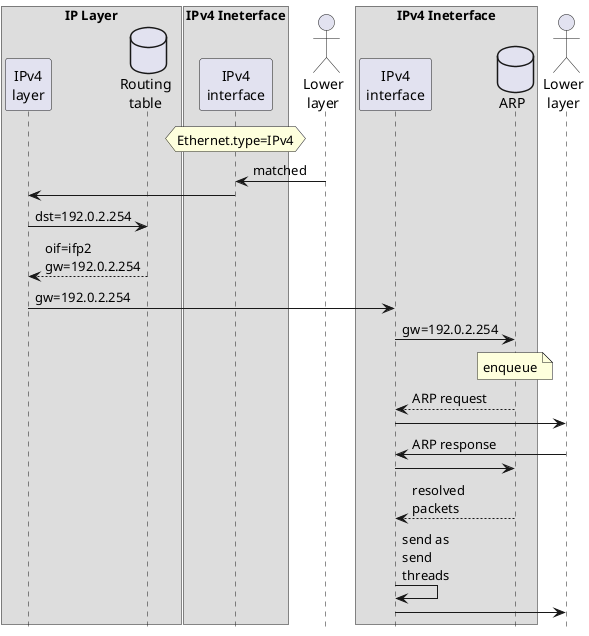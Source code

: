 @startuml

hide footbox

box "IP Layer"
participant "IPv4\nlayer" as ip
database "Routing\ntable" as rt
end box
box "IPv4 Ineterface"
participant "IPv4\ninterface" as ifp1
end box
actor "Lower\nlayer" as lo1
box "IPv4 Ineterface"
participant "IPv4\ninterface" as ifp2
database ARP as arp2
end box
actor "Lower\nlayer" as lo2

hnote over ifp1 : Ethernet.type=IPv4

ifp1 <- lo1 : matched
ip <- ifp1
ip -> rt: dst=192.0.2.254
ip <-- rt : oif=ifp2\ngw=192.0.2.254
ip -> ifp2 : gw=192.0.2.254
ifp2 -> arp2 : gw=192.0.2.254
note over arp2 : enqueue
ifp2 <-- arp2 : ARP request
ifp2 -> lo2
ifp2 <- lo2 : ARP response
ifp2 -> arp2
ifp2 <-- arp2 : resolved\npackets
ifp2 -> ifp2 : send as\nsend\nthreads
ifp2 -> lo2

@enduml
